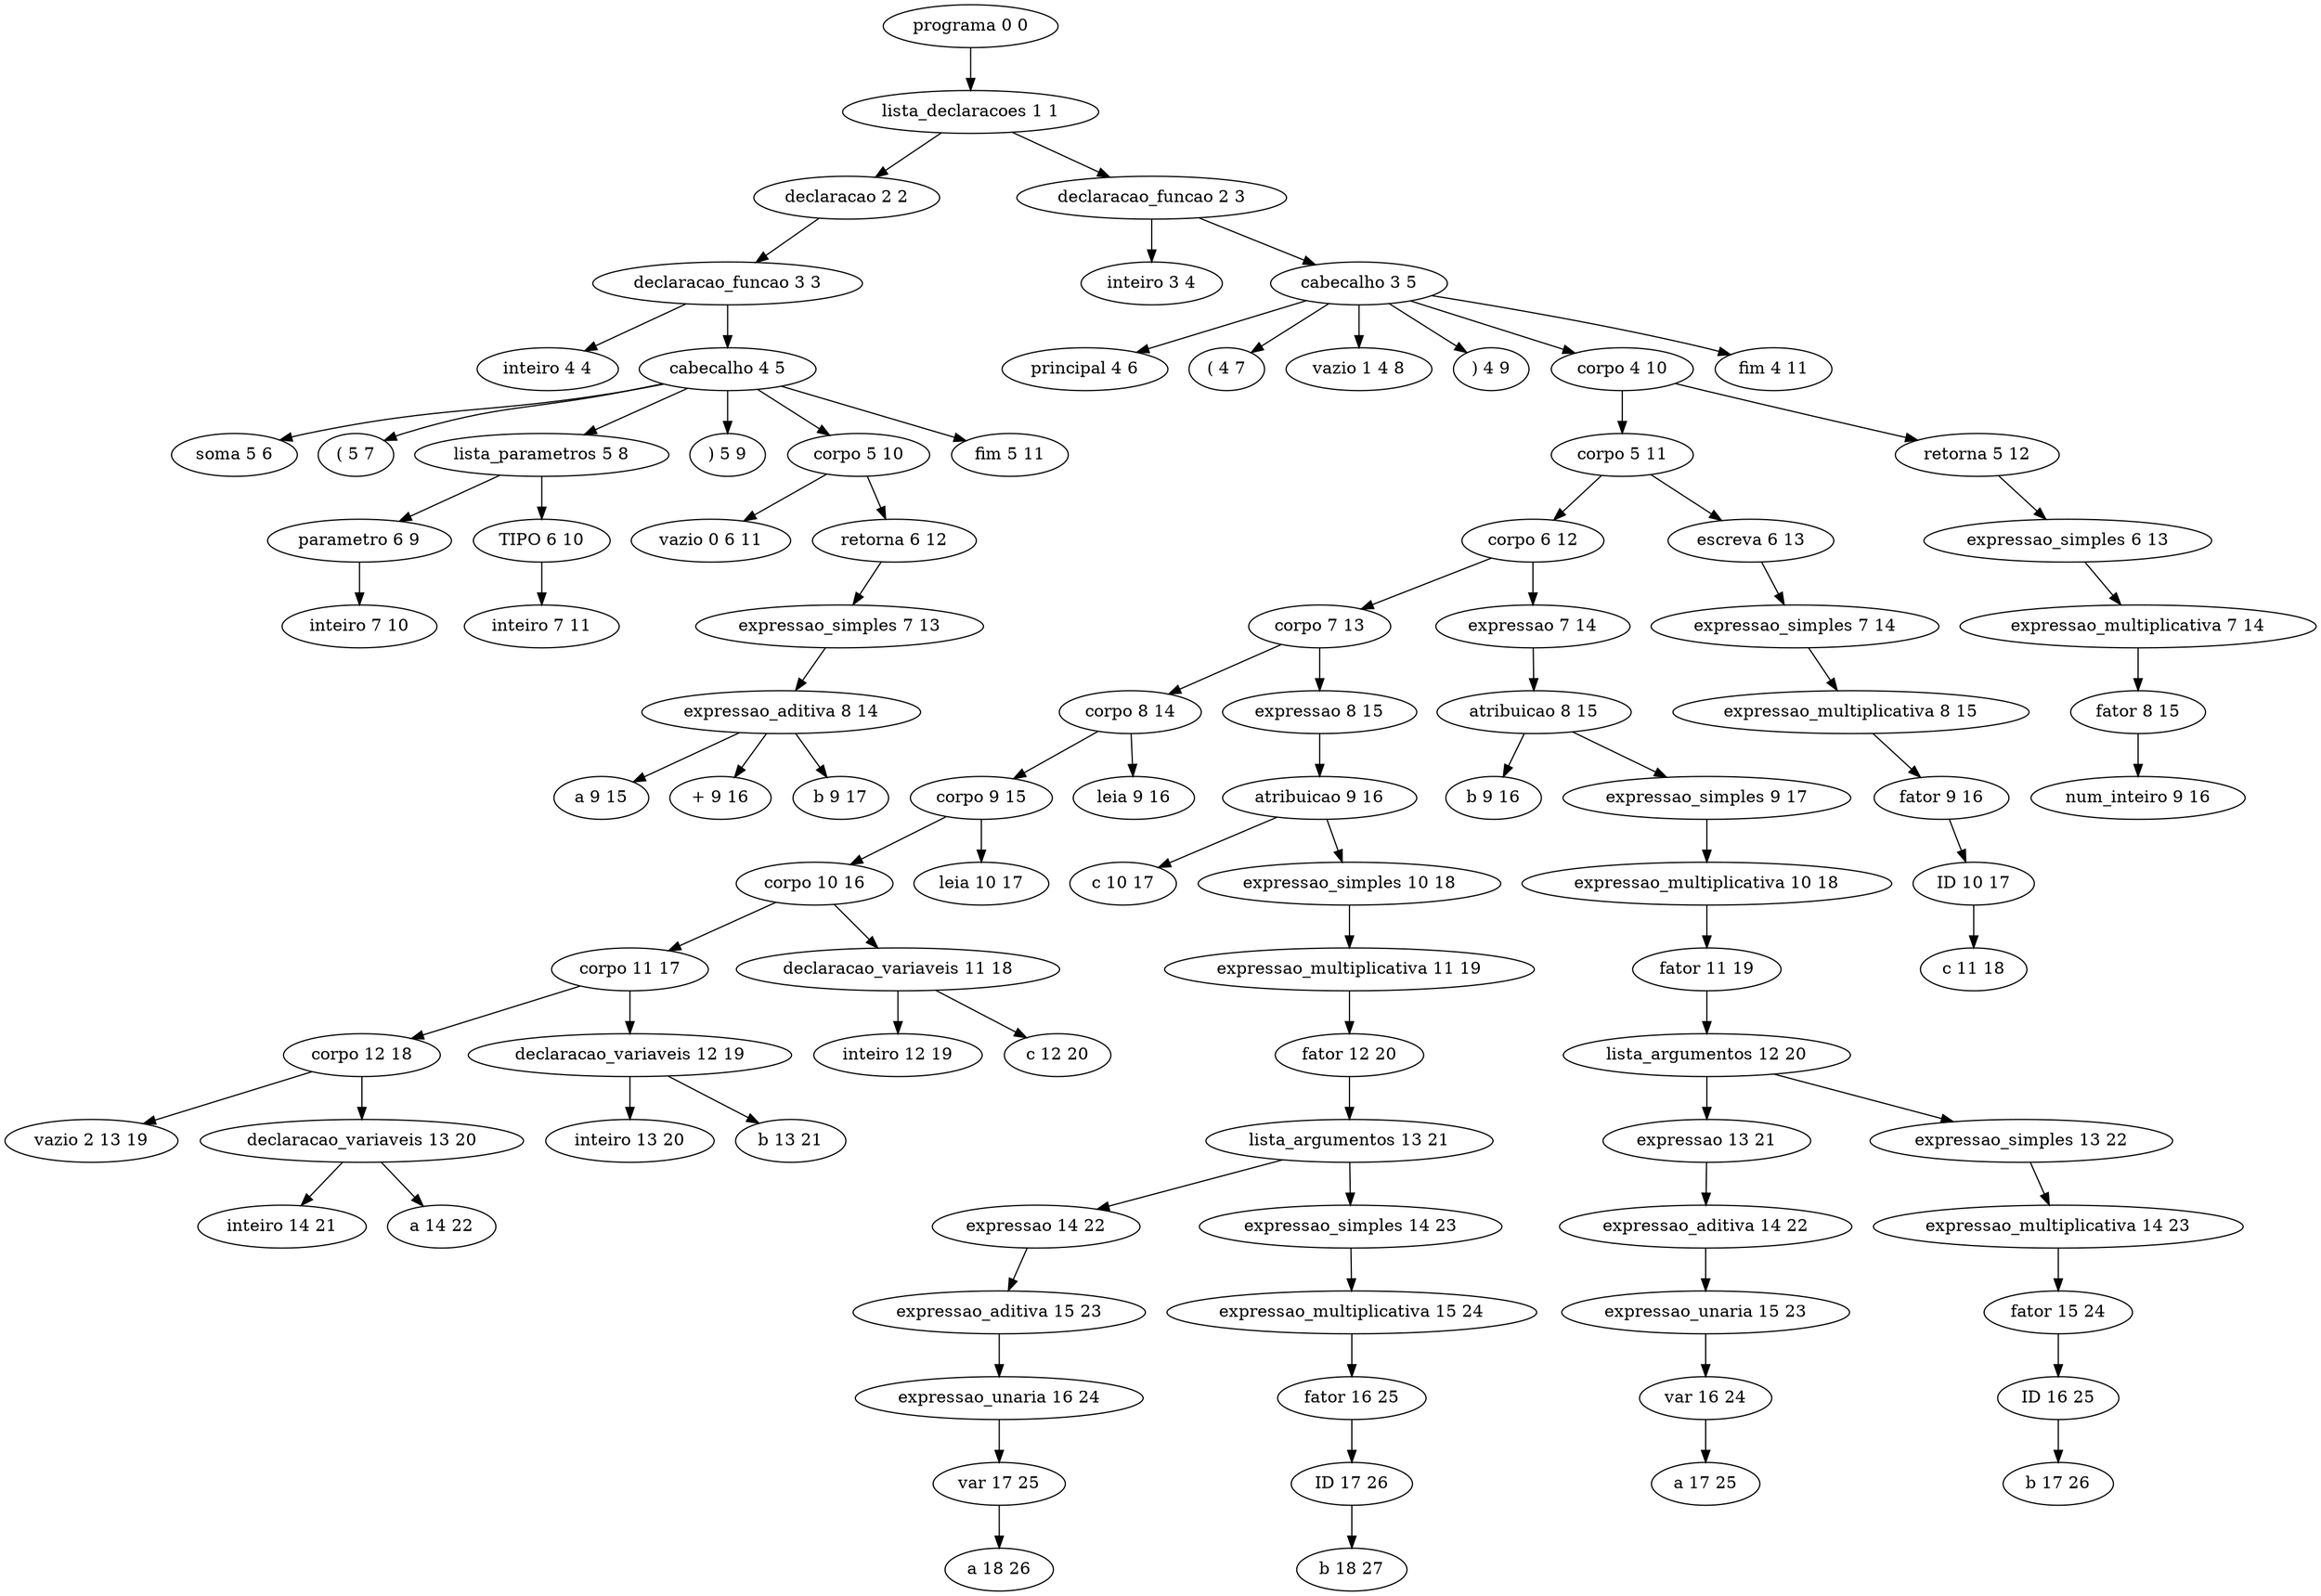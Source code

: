 digraph G {
	"programa 0 0" -> "lista_declaracoes 1 1"
	"lista_declaracoes 1 1" -> "declaracao 2 2"
	"declaracao 2 2" -> "declaracao_funcao 3 3"
	"declaracao_funcao 3 3" -> "inteiro 4 4"
	"declaracao_funcao 3 3" -> "cabecalho 4 5"
	"cabecalho 4 5" -> "soma 5 6"
	"cabecalho 4 5" -> "( 5 7"
	"cabecalho 4 5" -> "lista_parametros 5 8"
	"lista_parametros 5 8" -> "parametro 6 9"
	"parametro 6 9" -> "inteiro 7 10"
	"lista_parametros 5 8" -> "TIPO 6 10"
	"TIPO 6 10" -> "inteiro 7 11"
	"cabecalho 4 5" -> ") 5 9"
	"cabecalho 4 5" -> "corpo 5 10"
	"corpo 5 10" -> "vazio 0 6 11"
	"corpo 5 10" -> "retorna 6 12"
	"retorna 6 12" -> "expressao_simples 7 13"
	"expressao_simples 7 13" -> "expressao_aditiva 8 14"
	"expressao_aditiva 8 14" -> "a 9 15"
	"expressao_aditiva 8 14" -> "+ 9 16"
	"expressao_aditiva 8 14" -> "b 9 17"
	"cabecalho 4 5" -> "fim 5 11"
	"lista_declaracoes 1 1" -> "declaracao_funcao 2 3"
	"declaracao_funcao 2 3" -> "inteiro 3 4"
	"declaracao_funcao 2 3" -> "cabecalho 3 5"
	"cabecalho 3 5" -> "principal 4 6"
	"cabecalho 3 5" -> "( 4 7"
	"cabecalho 3 5" -> "vazio 1 4 8"
	"cabecalho 3 5" -> ") 4 9"
	"cabecalho 3 5" -> "corpo 4 10"
	"corpo 4 10" -> "corpo 5 11"
	"corpo 5 11" -> "corpo 6 12"
	"corpo 6 12" -> "corpo 7 13"
	"corpo 7 13" -> "corpo 8 14"
	"corpo 8 14" -> "corpo 9 15"
	"corpo 9 15" -> "corpo 10 16"
	"corpo 10 16" -> "corpo 11 17"
	"corpo 11 17" -> "corpo 12 18"
	"corpo 12 18" -> "vazio 2 13 19"
	"corpo 12 18" -> "declaracao_variaveis 13 20"
	"declaracao_variaveis 13 20" -> "inteiro 14 21"
	"declaracao_variaveis 13 20" -> "a 14 22"
	"corpo 11 17" -> "declaracao_variaveis 12 19"
	"declaracao_variaveis 12 19" -> "inteiro 13 20"
	"declaracao_variaveis 12 19" -> "b 13 21"
	"corpo 10 16" -> "declaracao_variaveis 11 18"
	"declaracao_variaveis 11 18" -> "inteiro 12 19"
	"declaracao_variaveis 11 18" -> "c 12 20"
	"corpo 9 15" -> "leia 10 17"
	"corpo 8 14" -> "leia 9 16"
	"corpo 7 13" -> "expressao 8 15"
	"expressao 8 15" -> "atribuicao 9 16"
	"atribuicao 9 16" -> "c 10 17"
	"atribuicao 9 16" -> "expressao_simples 10 18"
	"expressao_simples 10 18" -> "expressao_multiplicativa 11 19"
	"expressao_multiplicativa 11 19" -> "fator 12 20"
	"fator 12 20" -> "lista_argumentos 13 21"
	"lista_argumentos 13 21" -> "expressao 14 22"
	"expressao 14 22" -> "expressao_aditiva 15 23"
	"expressao_aditiva 15 23" -> "expressao_unaria 16 24"
	"expressao_unaria 16 24" -> "var 17 25"
	"var 17 25" -> "a 18 26"
	"lista_argumentos 13 21" -> "expressao_simples 14 23"
	"expressao_simples 14 23" -> "expressao_multiplicativa 15 24"
	"expressao_multiplicativa 15 24" -> "fator 16 25"
	"fator 16 25" -> "ID 17 26"
	"ID 17 26" -> "b 18 27"
	"corpo 6 12" -> "expressao 7 14"
	"expressao 7 14" -> "atribuicao 8 15"
	"atribuicao 8 15" -> "b 9 16"
	"atribuicao 8 15" -> "expressao_simples 9 17"
	"expressao_simples 9 17" -> "expressao_multiplicativa 10 18"
	"expressao_multiplicativa 10 18" -> "fator 11 19"
	"fator 11 19" -> "lista_argumentos 12 20"
	"lista_argumentos 12 20" -> "expressao 13 21"
	"expressao 13 21" -> "expressao_aditiva 14 22"
	"expressao_aditiva 14 22" -> "expressao_unaria 15 23"
	"expressao_unaria 15 23" -> "var 16 24"
	"var 16 24" -> "a 17 25"
	"lista_argumentos 12 20" -> "expressao_simples 13 22"
	"expressao_simples 13 22" -> "expressao_multiplicativa 14 23"
	"expressao_multiplicativa 14 23" -> "fator 15 24"
	"fator 15 24" -> "ID 16 25"
	"ID 16 25" -> "b 17 26"
	"corpo 5 11" -> "escreva 6 13"
	"escreva 6 13" -> "expressao_simples 7 14"
	"expressao_simples 7 14" -> "expressao_multiplicativa 8 15"
	"expressao_multiplicativa 8 15" -> "fator 9 16"
	"fator 9 16" -> "ID 10 17"
	"ID 10 17" -> "c 11 18"
	"corpo 4 10" -> "retorna 5 12"
	"retorna 5 12" -> "expressao_simples 6 13"
	"expressao_simples 6 13" -> "expressao_multiplicativa 7 14"
	"expressao_multiplicativa 7 14" -> "fator 8 15"
	"fator 8 15" -> "num_inteiro 9 16"
	"cabecalho 3 5" -> "fim 4 11"
}

